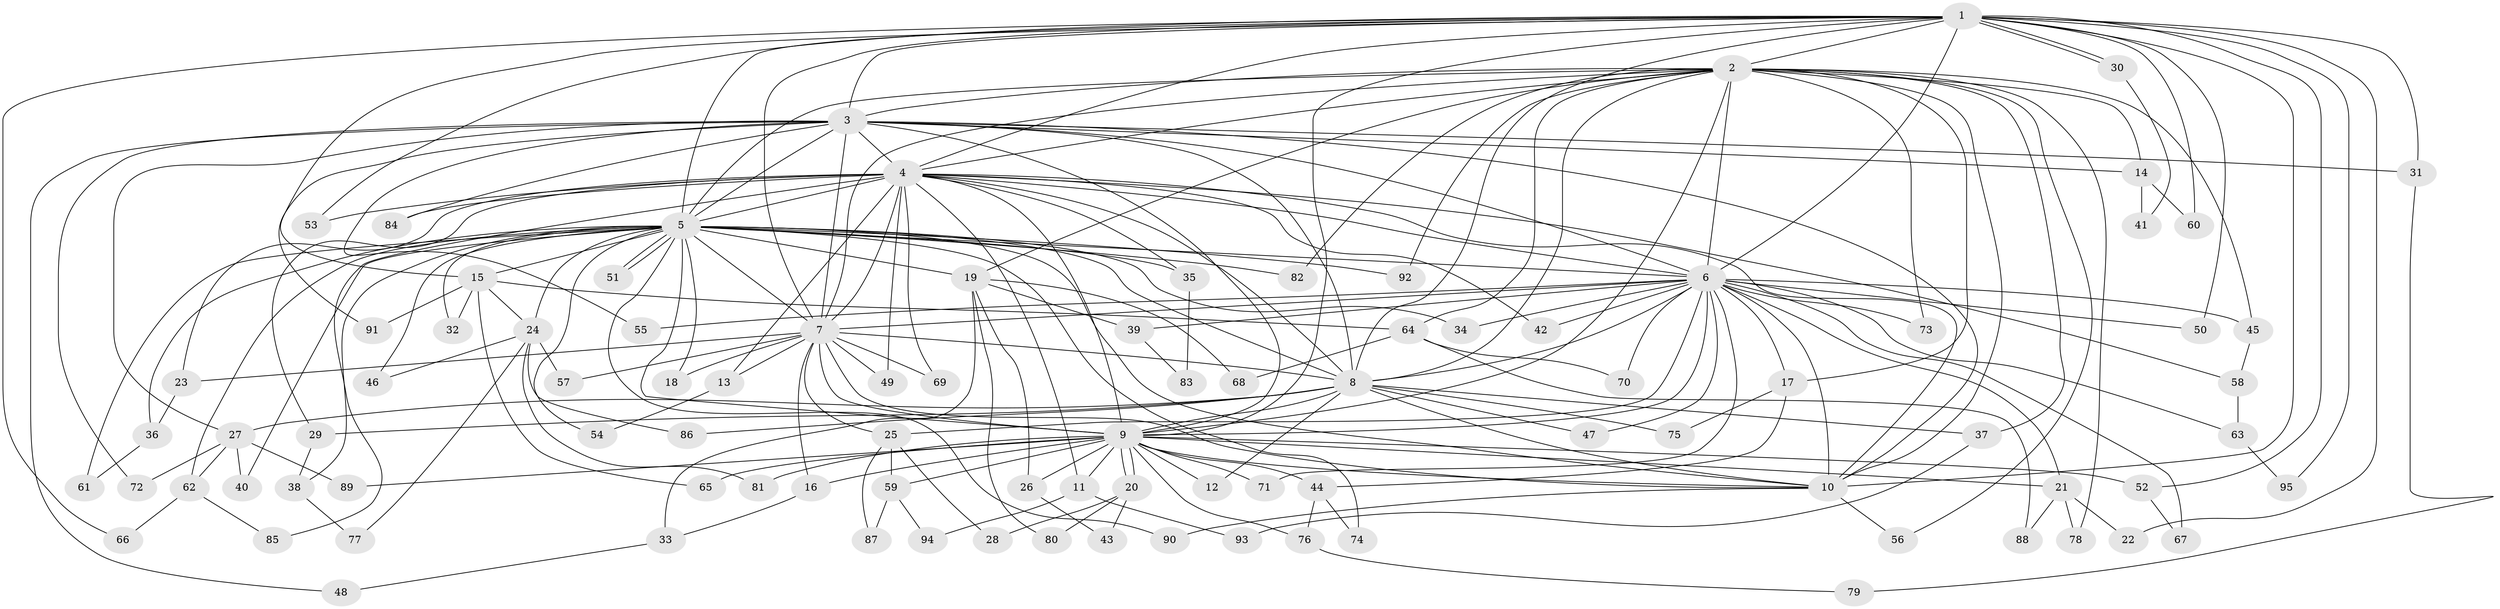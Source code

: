 // Generated by graph-tools (version 1.1) at 2025/10/02/27/25 16:10:59]
// undirected, 95 vertices, 215 edges
graph export_dot {
graph [start="1"]
  node [color=gray90,style=filled];
  1;
  2;
  3;
  4;
  5;
  6;
  7;
  8;
  9;
  10;
  11;
  12;
  13;
  14;
  15;
  16;
  17;
  18;
  19;
  20;
  21;
  22;
  23;
  24;
  25;
  26;
  27;
  28;
  29;
  30;
  31;
  32;
  33;
  34;
  35;
  36;
  37;
  38;
  39;
  40;
  41;
  42;
  43;
  44;
  45;
  46;
  47;
  48;
  49;
  50;
  51;
  52;
  53;
  54;
  55;
  56;
  57;
  58;
  59;
  60;
  61;
  62;
  63;
  64;
  65;
  66;
  67;
  68;
  69;
  70;
  71;
  72;
  73;
  74;
  75;
  76;
  77;
  78;
  79;
  80;
  81;
  82;
  83;
  84;
  85;
  86;
  87;
  88;
  89;
  90;
  91;
  92;
  93;
  94;
  95;
  1 -- 2;
  1 -- 3;
  1 -- 4;
  1 -- 5;
  1 -- 6;
  1 -- 7;
  1 -- 8;
  1 -- 9;
  1 -- 10;
  1 -- 15;
  1 -- 22;
  1 -- 30;
  1 -- 30;
  1 -- 31;
  1 -- 50;
  1 -- 52;
  1 -- 53;
  1 -- 60;
  1 -- 66;
  1 -- 95;
  2 -- 3;
  2 -- 4;
  2 -- 5;
  2 -- 6;
  2 -- 7;
  2 -- 8;
  2 -- 9;
  2 -- 10;
  2 -- 14;
  2 -- 17;
  2 -- 19;
  2 -- 37;
  2 -- 45;
  2 -- 56;
  2 -- 64;
  2 -- 73;
  2 -- 78;
  2 -- 82;
  2 -- 92;
  3 -- 4;
  3 -- 5;
  3 -- 6;
  3 -- 7;
  3 -- 8;
  3 -- 9;
  3 -- 10;
  3 -- 14;
  3 -- 27;
  3 -- 31;
  3 -- 48;
  3 -- 55;
  3 -- 72;
  3 -- 84;
  3 -- 91;
  4 -- 5;
  4 -- 6;
  4 -- 7;
  4 -- 8;
  4 -- 9;
  4 -- 10;
  4 -- 11;
  4 -- 13;
  4 -- 23;
  4 -- 29;
  4 -- 35;
  4 -- 42;
  4 -- 49;
  4 -- 53;
  4 -- 58;
  4 -- 69;
  4 -- 84;
  4 -- 85;
  5 -- 6;
  5 -- 7;
  5 -- 8;
  5 -- 9;
  5 -- 10;
  5 -- 15;
  5 -- 18;
  5 -- 19;
  5 -- 24;
  5 -- 32;
  5 -- 34;
  5 -- 35;
  5 -- 36;
  5 -- 38;
  5 -- 40;
  5 -- 46;
  5 -- 51;
  5 -- 51;
  5 -- 54;
  5 -- 61;
  5 -- 62;
  5 -- 74;
  5 -- 82;
  5 -- 90;
  5 -- 92;
  6 -- 7;
  6 -- 8;
  6 -- 9;
  6 -- 10;
  6 -- 17;
  6 -- 21;
  6 -- 25;
  6 -- 34;
  6 -- 39;
  6 -- 42;
  6 -- 45;
  6 -- 47;
  6 -- 50;
  6 -- 55;
  6 -- 63;
  6 -- 67;
  6 -- 70;
  6 -- 71;
  6 -- 73;
  7 -- 8;
  7 -- 9;
  7 -- 10;
  7 -- 13;
  7 -- 16;
  7 -- 18;
  7 -- 23;
  7 -- 25;
  7 -- 49;
  7 -- 57;
  7 -- 69;
  8 -- 9;
  8 -- 10;
  8 -- 12;
  8 -- 27;
  8 -- 29;
  8 -- 37;
  8 -- 47;
  8 -- 75;
  8 -- 86;
  9 -- 10;
  9 -- 11;
  9 -- 12;
  9 -- 16;
  9 -- 20;
  9 -- 20;
  9 -- 21;
  9 -- 26;
  9 -- 44;
  9 -- 52;
  9 -- 59;
  9 -- 65;
  9 -- 71;
  9 -- 76;
  9 -- 81;
  9 -- 89;
  10 -- 56;
  10 -- 90;
  11 -- 93;
  11 -- 94;
  13 -- 54;
  14 -- 41;
  14 -- 60;
  15 -- 24;
  15 -- 32;
  15 -- 64;
  15 -- 65;
  15 -- 91;
  16 -- 33;
  17 -- 44;
  17 -- 75;
  19 -- 26;
  19 -- 33;
  19 -- 39;
  19 -- 68;
  19 -- 80;
  20 -- 28;
  20 -- 43;
  20 -- 80;
  21 -- 22;
  21 -- 78;
  21 -- 88;
  23 -- 36;
  24 -- 46;
  24 -- 57;
  24 -- 77;
  24 -- 81;
  24 -- 86;
  25 -- 28;
  25 -- 59;
  25 -- 87;
  26 -- 43;
  27 -- 40;
  27 -- 62;
  27 -- 72;
  27 -- 89;
  29 -- 38;
  30 -- 41;
  31 -- 79;
  33 -- 48;
  35 -- 83;
  36 -- 61;
  37 -- 93;
  38 -- 77;
  39 -- 83;
  44 -- 74;
  44 -- 76;
  45 -- 58;
  52 -- 67;
  58 -- 63;
  59 -- 87;
  59 -- 94;
  62 -- 66;
  62 -- 85;
  63 -- 95;
  64 -- 68;
  64 -- 70;
  64 -- 88;
  76 -- 79;
}

